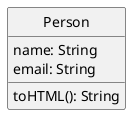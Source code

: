 @startuml
skinparam classAttributeIconSize 0
skinparam monochrome true
hide circle

class Person {
    name: String
    email: String
    toHTML(): String
}
@enduml
